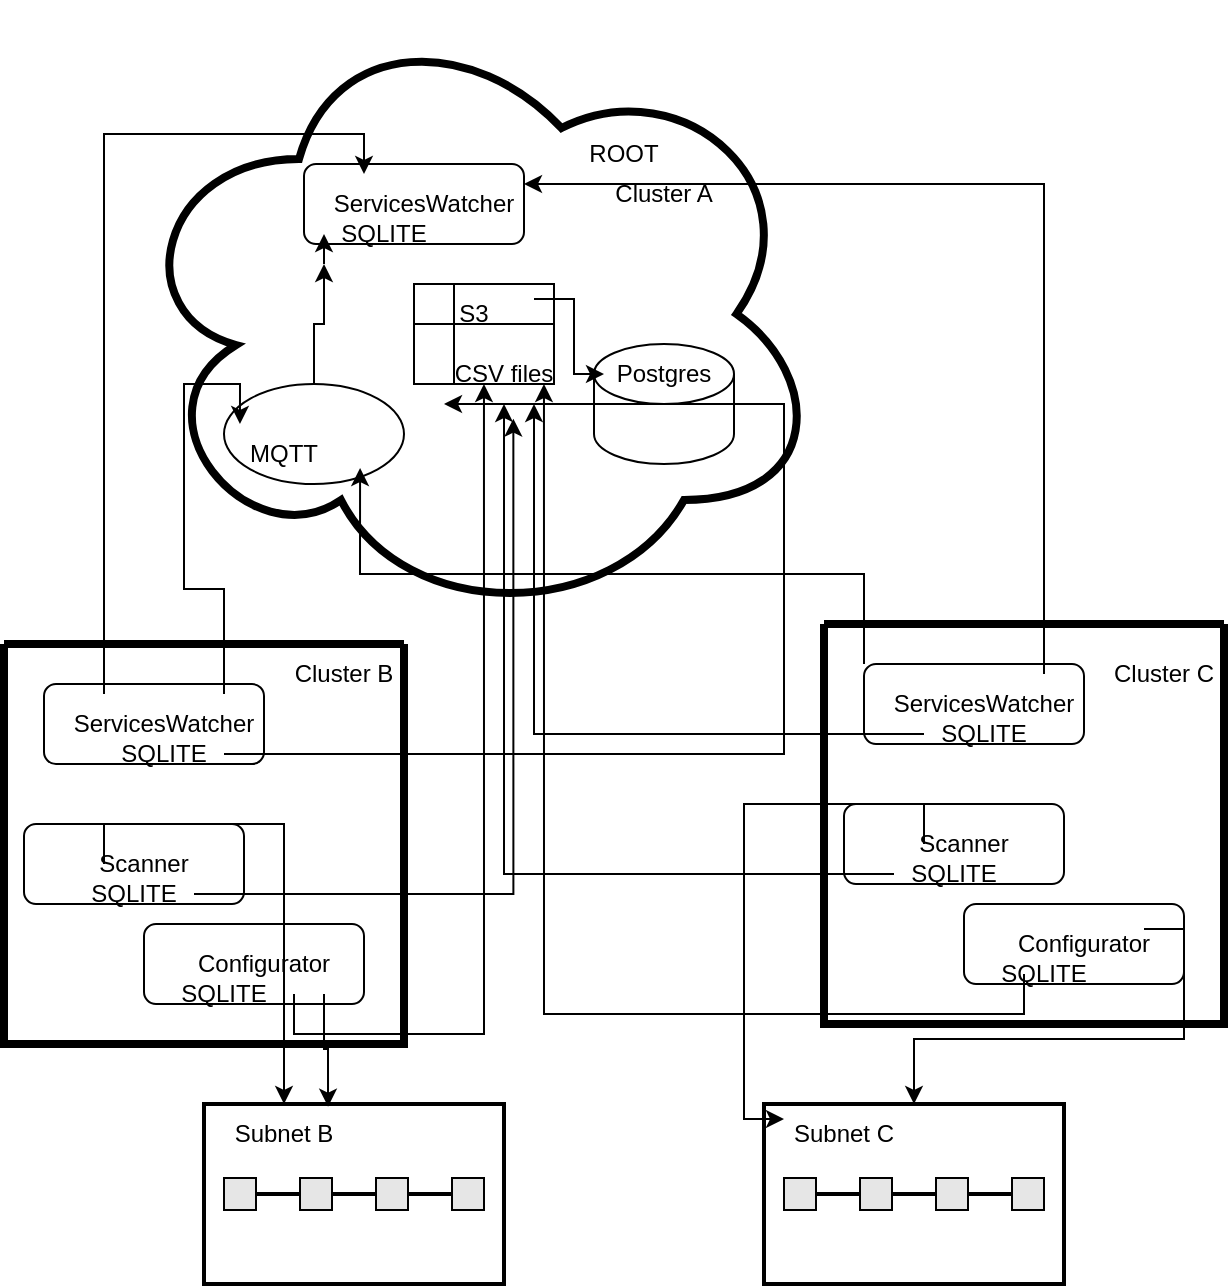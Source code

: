 <mxfile version="20.4.1" type="github">
  <diagram id="haalhTDQIy4NECQawXbH" name="Page-1">
    <mxGraphModel dx="782" dy="1572" grid="1" gridSize="10" guides="1" tooltips="1" connect="1" arrows="1" fold="1" page="1" pageScale="1" pageWidth="850" pageHeight="1100" math="0" shadow="0">
      <root>
        <mxCell id="0" />
        <mxCell id="1" parent="0" />
        <mxCell id="zl2MlIYi8cZOto7z3rvn-10" value="" style="ellipse;shape=cloud;whiteSpace=wrap;html=1;strokeWidth=4;" vertex="1" parent="1">
          <mxGeometry x="100" y="-30" width="350" height="310" as="geometry" />
        </mxCell>
        <mxCell id="zl2MlIYi8cZOto7z3rvn-2" value="" style="rounded=1;whiteSpace=wrap;html=1;" vertex="1" parent="1">
          <mxGeometry x="190" y="50" width="110" height="40" as="geometry" />
        </mxCell>
        <mxCell id="zl2MlIYi8cZOto7z3rvn-3" value="ROOT" style="text;html=1;strokeColor=none;fillColor=none;align=center;verticalAlign=middle;whiteSpace=wrap;rounded=0;" vertex="1" parent="1">
          <mxGeometry x="320" y="30" width="60" height="30" as="geometry" />
        </mxCell>
        <mxCell id="zl2MlIYi8cZOto7z3rvn-4" value="" style="shape=cylinder3;whiteSpace=wrap;html=1;boundedLbl=1;backgroundOutline=1;size=15;" vertex="1" parent="1">
          <mxGeometry x="335" y="140" width="70" height="60" as="geometry" />
        </mxCell>
        <mxCell id="zl2MlIYi8cZOto7z3rvn-74" style="edgeStyle=orthogonalEdgeStyle;rounded=0;orthogonalLoop=1;jettySize=auto;html=1;exitX=0.5;exitY=0;exitDx=0;exitDy=0;entryX=0;entryY=1;entryDx=0;entryDy=0;" edge="1" parent="1" source="zl2MlIYi8cZOto7z3rvn-5" target="zl2MlIYi8cZOto7z3rvn-29">
          <mxGeometry relative="1" as="geometry" />
        </mxCell>
        <mxCell id="zl2MlIYi8cZOto7z3rvn-5" value="" style="ellipse;whiteSpace=wrap;html=1;" vertex="1" parent="1">
          <mxGeometry x="150" y="160" width="90" height="50" as="geometry" />
        </mxCell>
        <mxCell id="zl2MlIYi8cZOto7z3rvn-7" value="MQTT" style="text;html=1;strokeColor=none;fillColor=none;align=center;verticalAlign=middle;whiteSpace=wrap;rounded=0;" vertex="1" parent="1">
          <mxGeometry x="150" y="180" width="60" height="30" as="geometry" />
        </mxCell>
        <mxCell id="zl2MlIYi8cZOto7z3rvn-8" value="ServicesWatcher" style="text;html=1;strokeColor=none;fillColor=none;align=center;verticalAlign=middle;whiteSpace=wrap;rounded=0;" vertex="1" parent="1">
          <mxGeometry x="220" y="55" width="60" height="30" as="geometry" />
        </mxCell>
        <mxCell id="zl2MlIYi8cZOto7z3rvn-9" value="Postgres" style="text;html=1;strokeColor=none;fillColor=none;align=center;verticalAlign=middle;whiteSpace=wrap;rounded=0;" vertex="1" parent="1">
          <mxGeometry x="340" y="140" width="60" height="30" as="geometry" />
        </mxCell>
        <mxCell id="zl2MlIYi8cZOto7z3rvn-11" value="" style="shape=internalStorage;whiteSpace=wrap;html=1;backgroundOutline=1;" vertex="1" parent="1">
          <mxGeometry x="245" y="110" width="70" height="50" as="geometry" />
        </mxCell>
        <mxCell id="zl2MlIYi8cZOto7z3rvn-71" style="edgeStyle=orthogonalEdgeStyle;rounded=0;orthogonalLoop=1;jettySize=auto;html=1;exitX=1;exitY=0.25;exitDx=0;exitDy=0;" edge="1" parent="1" source="zl2MlIYi8cZOto7z3rvn-12" target="zl2MlIYi8cZOto7z3rvn-9">
          <mxGeometry relative="1" as="geometry" />
        </mxCell>
        <mxCell id="zl2MlIYi8cZOto7z3rvn-12" value="S3" style="text;html=1;strokeColor=none;fillColor=none;align=center;verticalAlign=middle;whiteSpace=wrap;rounded=0;" vertex="1" parent="1">
          <mxGeometry x="245" y="110" width="60" height="30" as="geometry" />
        </mxCell>
        <mxCell id="zl2MlIYi8cZOto7z3rvn-13" value="CSV files" style="text;html=1;strokeColor=none;fillColor=none;align=center;verticalAlign=middle;whiteSpace=wrap;rounded=0;" vertex="1" parent="1">
          <mxGeometry x="260" y="140" width="60" height="30" as="geometry" />
        </mxCell>
        <mxCell id="zl2MlIYi8cZOto7z3rvn-17" value="" style="swimlane;startSize=0;strokeWidth=4;" vertex="1" parent="1">
          <mxGeometry x="40" y="290" width="200" height="200" as="geometry" />
        </mxCell>
        <mxCell id="zl2MlIYi8cZOto7z3rvn-19" value="" style="rounded=1;whiteSpace=wrap;html=1;" vertex="1" parent="zl2MlIYi8cZOto7z3rvn-17">
          <mxGeometry x="20" y="20" width="110" height="40" as="geometry" />
        </mxCell>
        <mxCell id="zl2MlIYi8cZOto7z3rvn-20" value="ServicesWatcher" style="text;html=1;strokeColor=none;fillColor=none;align=center;verticalAlign=middle;whiteSpace=wrap;rounded=0;" vertex="1" parent="zl2MlIYi8cZOto7z3rvn-17">
          <mxGeometry x="50" y="25" width="60" height="30" as="geometry" />
        </mxCell>
        <mxCell id="zl2MlIYi8cZOto7z3rvn-22" value="" style="rounded=1;whiteSpace=wrap;html=1;" vertex="1" parent="zl2MlIYi8cZOto7z3rvn-17">
          <mxGeometry x="10" y="90" width="110" height="40" as="geometry" />
        </mxCell>
        <mxCell id="zl2MlIYi8cZOto7z3rvn-23" value="Scanner" style="text;html=1;strokeColor=none;fillColor=none;align=center;verticalAlign=middle;whiteSpace=wrap;rounded=0;" vertex="1" parent="zl2MlIYi8cZOto7z3rvn-17">
          <mxGeometry x="40" y="95" width="60" height="30" as="geometry" />
        </mxCell>
        <mxCell id="zl2MlIYi8cZOto7z3rvn-24" value="" style="rounded=1;whiteSpace=wrap;html=1;" vertex="1" parent="zl2MlIYi8cZOto7z3rvn-17">
          <mxGeometry x="70" y="140" width="110" height="40" as="geometry" />
        </mxCell>
        <mxCell id="zl2MlIYi8cZOto7z3rvn-25" value="Configurator" style="text;html=1;strokeColor=none;fillColor=none;align=center;verticalAlign=middle;whiteSpace=wrap;rounded=0;" vertex="1" parent="zl2MlIYi8cZOto7z3rvn-17">
          <mxGeometry x="100" y="145" width="60" height="30" as="geometry" />
        </mxCell>
        <mxCell id="zl2MlIYi8cZOto7z3rvn-26" value="SQLITE&lt;span style=&quot;color: rgba(0, 0, 0, 0); font-family: monospace; font-size: 0px; text-align: start;&quot;&gt;%3CmxGraphModel%3E%3Croot%3E%3CmxCell%20id%3D%220%22%2F%3E%3CmxCell%20id%3D%221%22%20parent%3D%220%22%2F%3E%3CmxCell%20id%3D%222%22%20value%3D%22%22%20style%3D%22rounded%3D1%3BwhiteSpace%3Dwrap%3Bhtml%3D1%3B%22%20vertex%3D%221%22%20parent%3D%221%22%3E%3CmxGeometry%20x%3D%2250%22%20y%3D%22380%22%20width%3D%22110%22%20height%3D%2240%22%20as%3D%22geometry%22%2F%3E%3C%2FmxCell%3E%3CmxCell%20id%3D%223%22%20value%3D%22ServicesWatcher%22%20style%3D%22text%3Bhtml%3D1%3BstrokeColor%3Dnone%3BfillColor%3Dnone%3Balign%3Dcenter%3BverticalAlign%3Dmiddle%3BwhiteSpace%3Dwrap%3Brounded%3D0%3B%22%20vertex%3D%221%22%20parent%3D%221%22%3E%3CmxGeometry%20x%3D%2280%22%20y%3D%22385%22%20width%3D%2260%22%20height%3D%2230%22%20as%3D%22geometry%22%2F%3E%3C%2FmxCell%3E%3C%2Froot%3E%3C%2FmxGraphModel%3E&lt;/span&gt;" style="text;html=1;strokeColor=none;fillColor=none;align=center;verticalAlign=middle;whiteSpace=wrap;rounded=0;" vertex="1" parent="zl2MlIYi8cZOto7z3rvn-17">
          <mxGeometry x="50" y="40" width="60" height="30" as="geometry" />
        </mxCell>
        <mxCell id="zl2MlIYi8cZOto7z3rvn-27" value="SQLITE&lt;span style=&quot;color: rgba(0, 0, 0, 0); font-family: monospace; font-size: 0px; text-align: start;&quot;&gt;%3CmxGraphModel%3E%3Croot%3E%3CmxCell%20id%3D%220%22%2F%3E%3CmxCell%20id%3D%221%22%20parent%3D%220%22%2F%3E%3CmxCell%20id%3D%222%22%20value%3D%22%22%20style%3D%22rounded%3D1%3BwhiteSpace%3Dwrap%3Bhtml%3D1%3B%22%20vertex%3D%221%22%20parent%3D%221%22%3E%3CmxGeometry%20x%3D%2250%22%20y%3D%22380%22%20width%3D%22110%22%20height%3D%2240%22%20as%3D%22geometry%22%2F%3E%3C%2FmxCell%3E%3CmxCell%20id%3D%223%22%20value%3D%22ServicesWatcher%22%20style%3D%22text%3Bhtml%3D1%3BstrokeColor%3Dnone%3BfillColor%3Dnone%3Balign%3Dcenter%3BverticalAlign%3Dmiddle%3BwhiteSpace%3Dwrap%3Brounded%3D0%3B%22%20vertex%3D%221%22%20parent%3D%221%22%3E%3CmxGeometry%20x%3D%2280%22%20y%3D%22385%22%20width%3D%2260%22%20height%3D%2230%22%20as%3D%22geometry%22%2F%3E%3C%2FmxCell%3E%3C%2Froot%3E%3C%2FmxGraphModel%3E&lt;/span&gt;" style="text;html=1;strokeColor=none;fillColor=none;align=center;verticalAlign=middle;whiteSpace=wrap;rounded=0;" vertex="1" parent="zl2MlIYi8cZOto7z3rvn-17">
          <mxGeometry x="35" y="110" width="60" height="30" as="geometry" />
        </mxCell>
        <mxCell id="zl2MlIYi8cZOto7z3rvn-28" value="SQLITE&lt;span style=&quot;color: rgba(0, 0, 0, 0); font-family: monospace; font-size: 0px; text-align: start;&quot;&gt;%3CmxGraphModel%3E%3Croot%3E%3CmxCell%20id%3D%220%22%2F%3E%3CmxCell%20id%3D%221%22%20parent%3D%220%22%2F%3E%3CmxCell%20id%3D%222%22%20value%3D%22%22%20style%3D%22rounded%3D1%3BwhiteSpace%3Dwrap%3Bhtml%3D1%3B%22%20vertex%3D%221%22%20parent%3D%221%22%3E%3CmxGeometry%20x%3D%2250%22%20y%3D%22380%22%20width%3D%22110%22%20height%3D%2240%22%20as%3D%22geometry%22%2F%3E%3C%2FmxCell%3E%3CmxCell%20id%3D%223%22%20value%3D%22ServicesWatcher%22%20style%3D%22text%3Bhtml%3D1%3BstrokeColor%3Dnone%3BfillColor%3Dnone%3Balign%3Dcenter%3BverticalAlign%3Dmiddle%3BwhiteSpace%3Dwrap%3Brounded%3D0%3B%22%20vertex%3D%221%22%20parent%3D%221%22%3E%3CmxGeometry%20x%3D%2280%22%20y%3D%22385%22%20width%3D%2260%22%20height%3D%2230%22%20as%3D%22geometry%22%2F%3E%3C%2FmxCell%3E%3C%2Froot%3E%3C%2FmxGraphModel%3E&lt;/span&gt;" style="text;html=1;strokeColor=none;fillColor=none;align=center;verticalAlign=middle;whiteSpace=wrap;rounded=0;" vertex="1" parent="zl2MlIYi8cZOto7z3rvn-17">
          <mxGeometry x="80" y="160" width="60" height="30" as="geometry" />
        </mxCell>
        <mxCell id="zl2MlIYi8cZOto7z3rvn-52" value="Cluster B" style="text;html=1;strokeColor=none;fillColor=none;align=center;verticalAlign=middle;whiteSpace=wrap;rounded=0;" vertex="1" parent="zl2MlIYi8cZOto7z3rvn-17">
          <mxGeometry x="140" width="60" height="30" as="geometry" />
        </mxCell>
        <mxCell id="zl2MlIYi8cZOto7z3rvn-29" value="SQLITE&lt;span style=&quot;color: rgba(0, 0, 0, 0); font-family: monospace; font-size: 0px; text-align: start;&quot;&gt;%3CmxGraphModel%3E%3Croot%3E%3CmxCell%20id%3D%220%22%2F%3E%3CmxCell%20id%3D%221%22%20parent%3D%220%22%2F%3E%3CmxCell%20id%3D%222%22%20value%3D%22%22%20style%3D%22rounded%3D1%3BwhiteSpace%3Dwrap%3Bhtml%3D1%3B%22%20vertex%3D%221%22%20parent%3D%221%22%3E%3CmxGeometry%20x%3D%2250%22%20y%3D%22380%22%20width%3D%22110%22%20height%3D%2240%22%20as%3D%22geometry%22%2F%3E%3C%2FmxCell%3E%3CmxCell%20id%3D%223%22%20value%3D%22ServicesWatcher%22%20style%3D%22text%3Bhtml%3D1%3BstrokeColor%3Dnone%3BfillColor%3Dnone%3Balign%3Dcenter%3BverticalAlign%3Dmiddle%3BwhiteSpace%3Dwrap%3Brounded%3D0%3B%22%20vertex%3D%221%22%20parent%3D%221%22%3E%3CmxGeometry%20x%3D%2280%22%20y%3D%22385%22%20width%3D%2260%22%20height%3D%2230%22%20as%3D%22geometry%22%2F%3E%3C%2FmxCell%3E%3C%2Froot%3E%3C%2FmxGraphModel%3E&lt;/span&gt;" style="text;html=1;strokeColor=none;fillColor=none;align=center;verticalAlign=middle;whiteSpace=wrap;rounded=0;" vertex="1" parent="1">
          <mxGeometry x="200" y="70" width="60" height="30" as="geometry" />
        </mxCell>
        <mxCell id="zl2MlIYi8cZOto7z3rvn-38" value="" style="swimlane;startSize=0;strokeWidth=4;" vertex="1" parent="1">
          <mxGeometry x="450" y="280" width="200" height="200" as="geometry" />
        </mxCell>
        <mxCell id="zl2MlIYi8cZOto7z3rvn-39" value="" style="rounded=1;whiteSpace=wrap;html=1;" vertex="1" parent="zl2MlIYi8cZOto7z3rvn-38">
          <mxGeometry x="20" y="20" width="110" height="40" as="geometry" />
        </mxCell>
        <mxCell id="zl2MlIYi8cZOto7z3rvn-40" value="ServicesWatcher" style="text;html=1;strokeColor=none;fillColor=none;align=center;verticalAlign=middle;whiteSpace=wrap;rounded=0;" vertex="1" parent="zl2MlIYi8cZOto7z3rvn-38">
          <mxGeometry x="50" y="25" width="60" height="30" as="geometry" />
        </mxCell>
        <mxCell id="zl2MlIYi8cZOto7z3rvn-41" value="" style="rounded=1;whiteSpace=wrap;html=1;" vertex="1" parent="zl2MlIYi8cZOto7z3rvn-38">
          <mxGeometry x="10" y="90" width="110" height="40" as="geometry" />
        </mxCell>
        <mxCell id="zl2MlIYi8cZOto7z3rvn-42" value="Scanner" style="text;html=1;strokeColor=none;fillColor=none;align=center;verticalAlign=middle;whiteSpace=wrap;rounded=0;" vertex="1" parent="zl2MlIYi8cZOto7z3rvn-38">
          <mxGeometry x="40" y="95" width="60" height="30" as="geometry" />
        </mxCell>
        <mxCell id="zl2MlIYi8cZOto7z3rvn-43" value="" style="rounded=1;whiteSpace=wrap;html=1;" vertex="1" parent="zl2MlIYi8cZOto7z3rvn-38">
          <mxGeometry x="70" y="140" width="110" height="40" as="geometry" />
        </mxCell>
        <mxCell id="zl2MlIYi8cZOto7z3rvn-44" value="Configurator" style="text;html=1;strokeColor=none;fillColor=none;align=center;verticalAlign=middle;whiteSpace=wrap;rounded=0;" vertex="1" parent="zl2MlIYi8cZOto7z3rvn-38">
          <mxGeometry x="100" y="145" width="60" height="30" as="geometry" />
        </mxCell>
        <mxCell id="zl2MlIYi8cZOto7z3rvn-45" value="SQLITE&lt;span style=&quot;color: rgba(0, 0, 0, 0); font-family: monospace; font-size: 0px; text-align: start;&quot;&gt;%3CmxGraphModel%3E%3Croot%3E%3CmxCell%20id%3D%220%22%2F%3E%3CmxCell%20id%3D%221%22%20parent%3D%220%22%2F%3E%3CmxCell%20id%3D%222%22%20value%3D%22%22%20style%3D%22rounded%3D1%3BwhiteSpace%3Dwrap%3Bhtml%3D1%3B%22%20vertex%3D%221%22%20parent%3D%221%22%3E%3CmxGeometry%20x%3D%2250%22%20y%3D%22380%22%20width%3D%22110%22%20height%3D%2240%22%20as%3D%22geometry%22%2F%3E%3C%2FmxCell%3E%3CmxCell%20id%3D%223%22%20value%3D%22ServicesWatcher%22%20style%3D%22text%3Bhtml%3D1%3BstrokeColor%3Dnone%3BfillColor%3Dnone%3Balign%3Dcenter%3BverticalAlign%3Dmiddle%3BwhiteSpace%3Dwrap%3Brounded%3D0%3B%22%20vertex%3D%221%22%20parent%3D%221%22%3E%3CmxGeometry%20x%3D%2280%22%20y%3D%22385%22%20width%3D%2260%22%20height%3D%2230%22%20as%3D%22geometry%22%2F%3E%3C%2FmxCell%3E%3C%2Froot%3E%3C%2FmxGraphModel%3E&lt;/span&gt;" style="text;html=1;strokeColor=none;fillColor=none;align=center;verticalAlign=middle;whiteSpace=wrap;rounded=0;" vertex="1" parent="zl2MlIYi8cZOto7z3rvn-38">
          <mxGeometry x="50" y="40" width="60" height="30" as="geometry" />
        </mxCell>
        <mxCell id="zl2MlIYi8cZOto7z3rvn-46" value="SQLITE&lt;span style=&quot;color: rgba(0, 0, 0, 0); font-family: monospace; font-size: 0px; text-align: start;&quot;&gt;%3CmxGraphModel%3E%3Croot%3E%3CmxCell%20id%3D%220%22%2F%3E%3CmxCell%20id%3D%221%22%20parent%3D%220%22%2F%3E%3CmxCell%20id%3D%222%22%20value%3D%22%22%20style%3D%22rounded%3D1%3BwhiteSpace%3Dwrap%3Bhtml%3D1%3B%22%20vertex%3D%221%22%20parent%3D%221%22%3E%3CmxGeometry%20x%3D%2250%22%20y%3D%22380%22%20width%3D%22110%22%20height%3D%2240%22%20as%3D%22geometry%22%2F%3E%3C%2FmxCell%3E%3CmxCell%20id%3D%223%22%20value%3D%22ServicesWatcher%22%20style%3D%22text%3Bhtml%3D1%3BstrokeColor%3Dnone%3BfillColor%3Dnone%3Balign%3Dcenter%3BverticalAlign%3Dmiddle%3BwhiteSpace%3Dwrap%3Brounded%3D0%3B%22%20vertex%3D%221%22%20parent%3D%221%22%3E%3CmxGeometry%20x%3D%2280%22%20y%3D%22385%22%20width%3D%2260%22%20height%3D%2230%22%20as%3D%22geometry%22%2F%3E%3C%2FmxCell%3E%3C%2Froot%3E%3C%2FmxGraphModel%3E&lt;/span&gt;" style="text;html=1;strokeColor=none;fillColor=none;align=center;verticalAlign=middle;whiteSpace=wrap;rounded=0;" vertex="1" parent="zl2MlIYi8cZOto7z3rvn-38">
          <mxGeometry x="35" y="110" width="60" height="30" as="geometry" />
        </mxCell>
        <mxCell id="zl2MlIYi8cZOto7z3rvn-47" value="SQLITE&lt;span style=&quot;color: rgba(0, 0, 0, 0); font-family: monospace; font-size: 0px; text-align: start;&quot;&gt;%3CmxGraphModel%3E%3Croot%3E%3CmxCell%20id%3D%220%22%2F%3E%3CmxCell%20id%3D%221%22%20parent%3D%220%22%2F%3E%3CmxCell%20id%3D%222%22%20value%3D%22%22%20style%3D%22rounded%3D1%3BwhiteSpace%3Dwrap%3Bhtml%3D1%3B%22%20vertex%3D%221%22%20parent%3D%221%22%3E%3CmxGeometry%20x%3D%2250%22%20y%3D%22380%22%20width%3D%22110%22%20height%3D%2240%22%20as%3D%22geometry%22%2F%3E%3C%2FmxCell%3E%3CmxCell%20id%3D%223%22%20value%3D%22ServicesWatcher%22%20style%3D%22text%3Bhtml%3D1%3BstrokeColor%3Dnone%3BfillColor%3Dnone%3Balign%3Dcenter%3BverticalAlign%3Dmiddle%3BwhiteSpace%3Dwrap%3Brounded%3D0%3B%22%20vertex%3D%221%22%20parent%3D%221%22%3E%3CmxGeometry%20x%3D%2280%22%20y%3D%22385%22%20width%3D%2260%22%20height%3D%2230%22%20as%3D%22geometry%22%2F%3E%3C%2FmxCell%3E%3C%2Froot%3E%3C%2FmxGraphModel%3E&lt;/span&gt;" style="text;html=1;strokeColor=none;fillColor=none;align=center;verticalAlign=middle;whiteSpace=wrap;rounded=0;" vertex="1" parent="zl2MlIYi8cZOto7z3rvn-38">
          <mxGeometry x="80" y="160" width="60" height="30" as="geometry" />
        </mxCell>
        <mxCell id="zl2MlIYi8cZOto7z3rvn-53" value="Cluster C" style="text;html=1;strokeColor=none;fillColor=none;align=center;verticalAlign=middle;whiteSpace=wrap;rounded=0;" vertex="1" parent="zl2MlIYi8cZOto7z3rvn-38">
          <mxGeometry x="140" y="10" width="60" height="30" as="geometry" />
        </mxCell>
        <mxCell id="zl2MlIYi8cZOto7z3rvn-54" value="Cluster A" style="text;html=1;strokeColor=none;fillColor=none;align=center;verticalAlign=middle;whiteSpace=wrap;rounded=0;" vertex="1" parent="1">
          <mxGeometry x="340" y="50" width="60" height="30" as="geometry" />
        </mxCell>
        <mxCell id="zl2MlIYi8cZOto7z3rvn-63" style="edgeStyle=orthogonalEdgeStyle;rounded=0;orthogonalLoop=1;jettySize=auto;html=1;exitX=1;exitY=0;exitDx=0;exitDy=0;entryX=1;entryY=0.25;entryDx=0;entryDy=0;" edge="1" parent="1" source="zl2MlIYi8cZOto7z3rvn-40" target="zl2MlIYi8cZOto7z3rvn-2">
          <mxGeometry relative="1" as="geometry" />
        </mxCell>
        <mxCell id="zl2MlIYi8cZOto7z3rvn-64" style="edgeStyle=orthogonalEdgeStyle;rounded=0;orthogonalLoop=1;jettySize=auto;html=1;exitX=0;exitY=0;exitDx=0;exitDy=0;entryX=0;entryY=0;entryDx=0;entryDy=0;" edge="1" parent="1" source="zl2MlIYi8cZOto7z3rvn-20" target="zl2MlIYi8cZOto7z3rvn-8">
          <mxGeometry relative="1" as="geometry" />
        </mxCell>
        <mxCell id="zl2MlIYi8cZOto7z3rvn-65" style="edgeStyle=orthogonalEdgeStyle;rounded=0;orthogonalLoop=1;jettySize=auto;html=1;exitX=1;exitY=0.5;exitDx=0;exitDy=0;entryX=0.578;entryY=1.244;entryDx=0;entryDy=0;entryPerimeter=0;" edge="1" parent="1" source="zl2MlIYi8cZOto7z3rvn-27" target="zl2MlIYi8cZOto7z3rvn-13">
          <mxGeometry relative="1" as="geometry" />
        </mxCell>
        <mxCell id="zl2MlIYi8cZOto7z3rvn-66" style="edgeStyle=orthogonalEdgeStyle;rounded=0;orthogonalLoop=1;jettySize=auto;html=1;exitX=0;exitY=0.5;exitDx=0;exitDy=0;" edge="1" parent="1" source="zl2MlIYi8cZOto7z3rvn-46" target="zl2MlIYi8cZOto7z3rvn-13">
          <mxGeometry relative="1" as="geometry" />
        </mxCell>
        <mxCell id="zl2MlIYi8cZOto7z3rvn-67" style="edgeStyle=orthogonalEdgeStyle;rounded=0;orthogonalLoop=1;jettySize=auto;html=1;exitX=0;exitY=1;exitDx=0;exitDy=0;entryX=0.833;entryY=0.667;entryDx=0;entryDy=0;entryPerimeter=0;" edge="1" parent="1" source="zl2MlIYi8cZOto7z3rvn-44" target="zl2MlIYi8cZOto7z3rvn-13">
          <mxGeometry relative="1" as="geometry" />
        </mxCell>
        <mxCell id="zl2MlIYi8cZOto7z3rvn-69" style="edgeStyle=orthogonalEdgeStyle;rounded=0;orthogonalLoop=1;jettySize=auto;html=1;exitX=1;exitY=0.5;exitDx=0;exitDy=0;entryX=0;entryY=1;entryDx=0;entryDy=0;" edge="1" parent="1" source="zl2MlIYi8cZOto7z3rvn-26" target="zl2MlIYi8cZOto7z3rvn-13">
          <mxGeometry relative="1" as="geometry">
            <Array as="points">
              <mxPoint x="430" y="345" />
              <mxPoint x="430" y="170" />
            </Array>
          </mxGeometry>
        </mxCell>
        <mxCell id="zl2MlIYi8cZOto7z3rvn-70" style="edgeStyle=orthogonalEdgeStyle;rounded=0;orthogonalLoop=1;jettySize=auto;html=1;exitX=0;exitY=0.5;exitDx=0;exitDy=0;entryX=0.75;entryY=1;entryDx=0;entryDy=0;" edge="1" parent="1" source="zl2MlIYi8cZOto7z3rvn-45" target="zl2MlIYi8cZOto7z3rvn-13">
          <mxGeometry relative="1" as="geometry" />
        </mxCell>
        <mxCell id="zl2MlIYi8cZOto7z3rvn-72" style="edgeStyle=orthogonalEdgeStyle;rounded=0;orthogonalLoop=1;jettySize=auto;html=1;exitX=1;exitY=0;exitDx=0;exitDy=0;entryX=0.133;entryY=0;entryDx=0;entryDy=0;entryPerimeter=0;" edge="1" parent="1" source="zl2MlIYi8cZOto7z3rvn-20" target="zl2MlIYi8cZOto7z3rvn-7">
          <mxGeometry relative="1" as="geometry" />
        </mxCell>
        <mxCell id="zl2MlIYi8cZOto7z3rvn-73" style="edgeStyle=orthogonalEdgeStyle;rounded=0;orthogonalLoop=1;jettySize=auto;html=1;exitX=0;exitY=0;exitDx=0;exitDy=0;entryX=0.756;entryY=0.84;entryDx=0;entryDy=0;entryPerimeter=0;" edge="1" parent="1" source="zl2MlIYi8cZOto7z3rvn-39" target="zl2MlIYi8cZOto7z3rvn-5">
          <mxGeometry relative="1" as="geometry" />
        </mxCell>
        <mxCell id="zl2MlIYi8cZOto7z3rvn-75" style="edgeStyle=orthogonalEdgeStyle;rounded=0;orthogonalLoop=1;jettySize=auto;html=1;exitX=0;exitY=1;exitDx=0;exitDy=0;entryX=0;entryY=0.5;entryDx=0;entryDy=0;" edge="1" parent="1" source="zl2MlIYi8cZOto7z3rvn-29" target="zl2MlIYi8cZOto7z3rvn-29">
          <mxGeometry relative="1" as="geometry" />
        </mxCell>
        <mxCell id="zl2MlIYi8cZOto7z3rvn-77" value="" style="strokeWidth=2;outlineConnect=0;dashed=0;align=center;fontSize=8;fillColor=none;verticalLabelPosition=bottom;verticalAlign=top;shape=mxgraph.eip.routing_slip;" vertex="1" parent="1">
          <mxGeometry x="420" y="520" width="150" height="90" as="geometry" />
        </mxCell>
        <mxCell id="zl2MlIYi8cZOto7z3rvn-78" value="Subnet C" style="text;html=1;strokeColor=none;fillColor=none;align=center;verticalAlign=middle;whiteSpace=wrap;rounded=0;" vertex="1" parent="1">
          <mxGeometry x="430" y="520" width="60" height="30" as="geometry" />
        </mxCell>
        <mxCell id="zl2MlIYi8cZOto7z3rvn-79" value="" style="strokeWidth=2;outlineConnect=0;dashed=0;align=center;fontSize=8;fillColor=none;verticalLabelPosition=bottom;verticalAlign=top;shape=mxgraph.eip.routing_slip;" vertex="1" parent="1">
          <mxGeometry x="140" y="520" width="150" height="90" as="geometry" />
        </mxCell>
        <mxCell id="zl2MlIYi8cZOto7z3rvn-80" value="Subnet B" style="text;html=1;strokeColor=none;fillColor=none;align=center;verticalAlign=middle;whiteSpace=wrap;rounded=0;" vertex="1" parent="1">
          <mxGeometry x="150" y="520" width="60" height="30" as="geometry" />
        </mxCell>
        <mxCell id="zl2MlIYi8cZOto7z3rvn-81" style="edgeStyle=orthogonalEdgeStyle;rounded=0;orthogonalLoop=1;jettySize=auto;html=1;exitX=1;exitY=1;exitDx=0;exitDy=0;entryX=0.867;entryY=0.044;entryDx=0;entryDy=0;entryPerimeter=0;" edge="1" parent="1" source="zl2MlIYi8cZOto7z3rvn-25" target="zl2MlIYi8cZOto7z3rvn-80">
          <mxGeometry relative="1" as="geometry" />
        </mxCell>
        <mxCell id="zl2MlIYi8cZOto7z3rvn-83" style="edgeStyle=orthogonalEdgeStyle;rounded=0;orthogonalLoop=1;jettySize=auto;html=1;exitX=0.75;exitY=1;exitDx=0;exitDy=0;entryX=0.333;entryY=0.667;entryDx=0;entryDy=0;entryPerimeter=0;" edge="1" parent="1" source="zl2MlIYi8cZOto7z3rvn-25" target="zl2MlIYi8cZOto7z3rvn-13">
          <mxGeometry relative="1" as="geometry" />
        </mxCell>
        <mxCell id="zl2MlIYi8cZOto7z3rvn-84" style="edgeStyle=orthogonalEdgeStyle;rounded=0;orthogonalLoop=1;jettySize=auto;html=1;exitX=0.25;exitY=0;exitDx=0;exitDy=0;" edge="1" parent="1" source="zl2MlIYi8cZOto7z3rvn-27" target="zl2MlIYi8cZOto7z3rvn-80">
          <mxGeometry relative="1" as="geometry" />
        </mxCell>
        <mxCell id="zl2MlIYi8cZOto7z3rvn-86" style="edgeStyle=orthogonalEdgeStyle;rounded=0;orthogonalLoop=1;jettySize=auto;html=1;exitX=0.25;exitY=0;exitDx=0;exitDy=0;entryX=0;entryY=0.25;entryDx=0;entryDy=0;" edge="1" parent="1" source="zl2MlIYi8cZOto7z3rvn-46" target="zl2MlIYi8cZOto7z3rvn-78">
          <mxGeometry relative="1" as="geometry" />
        </mxCell>
        <mxCell id="zl2MlIYi8cZOto7z3rvn-87" style="edgeStyle=orthogonalEdgeStyle;rounded=0;orthogonalLoop=1;jettySize=auto;html=1;exitX=1;exitY=0.25;exitDx=0;exitDy=0;" edge="1" parent="1" source="zl2MlIYi8cZOto7z3rvn-44" target="zl2MlIYi8cZOto7z3rvn-77">
          <mxGeometry relative="1" as="geometry" />
        </mxCell>
      </root>
    </mxGraphModel>
  </diagram>
</mxfile>
